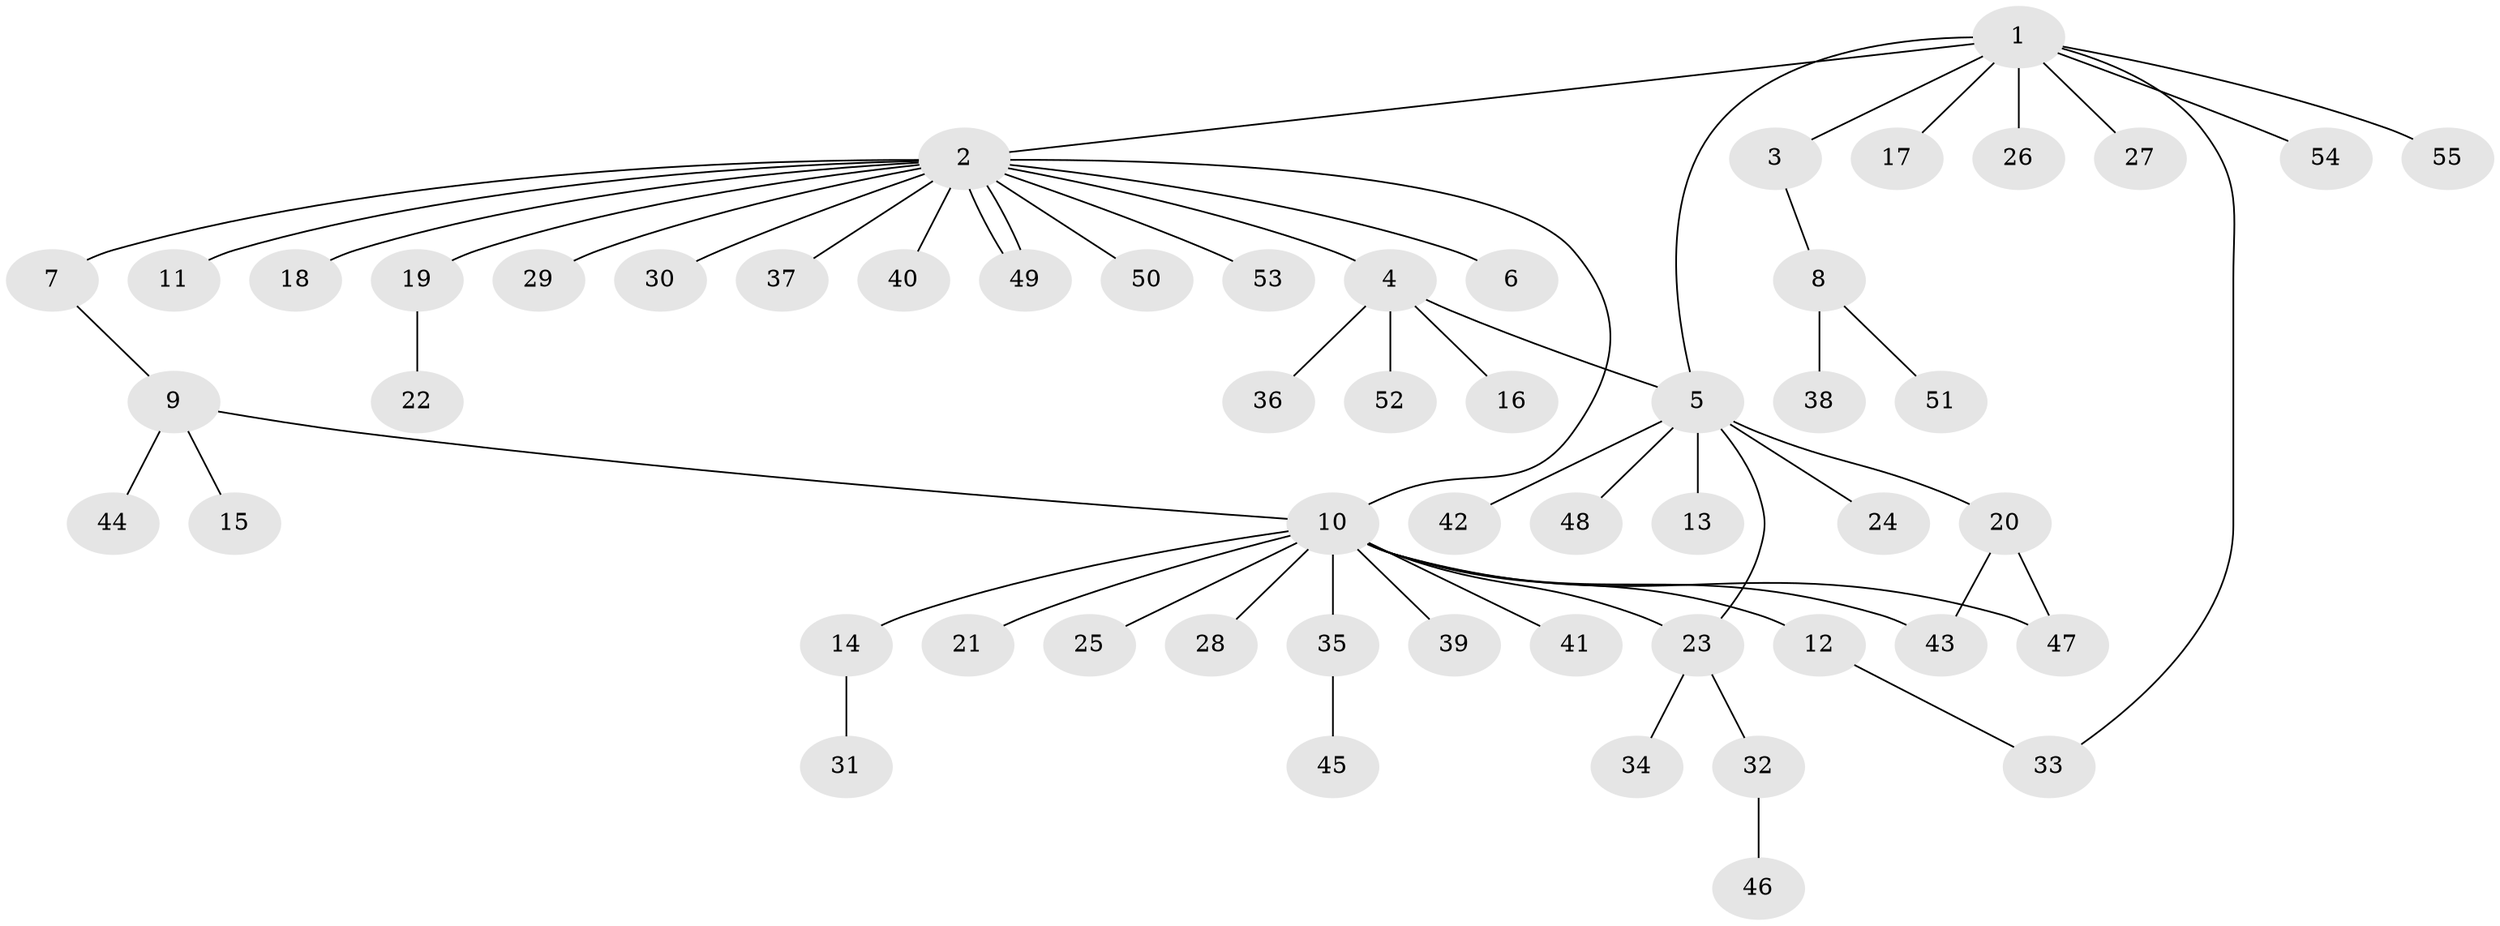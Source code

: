 // Generated by graph-tools (version 1.1) at 2025/35/03/09/25 02:35:21]
// undirected, 55 vertices, 61 edges
graph export_dot {
graph [start="1"]
  node [color=gray90,style=filled];
  1;
  2;
  3;
  4;
  5;
  6;
  7;
  8;
  9;
  10;
  11;
  12;
  13;
  14;
  15;
  16;
  17;
  18;
  19;
  20;
  21;
  22;
  23;
  24;
  25;
  26;
  27;
  28;
  29;
  30;
  31;
  32;
  33;
  34;
  35;
  36;
  37;
  38;
  39;
  40;
  41;
  42;
  43;
  44;
  45;
  46;
  47;
  48;
  49;
  50;
  51;
  52;
  53;
  54;
  55;
  1 -- 2;
  1 -- 3;
  1 -- 5;
  1 -- 17;
  1 -- 26;
  1 -- 27;
  1 -- 33;
  1 -- 54;
  1 -- 55;
  2 -- 4;
  2 -- 6;
  2 -- 7;
  2 -- 10;
  2 -- 11;
  2 -- 18;
  2 -- 19;
  2 -- 29;
  2 -- 30;
  2 -- 37;
  2 -- 40;
  2 -- 49;
  2 -- 49;
  2 -- 50;
  2 -- 53;
  3 -- 8;
  4 -- 5;
  4 -- 16;
  4 -- 36;
  4 -- 52;
  5 -- 13;
  5 -- 20;
  5 -- 23;
  5 -- 24;
  5 -- 42;
  5 -- 48;
  7 -- 9;
  8 -- 38;
  8 -- 51;
  9 -- 10;
  9 -- 15;
  9 -- 44;
  10 -- 12;
  10 -- 14;
  10 -- 21;
  10 -- 23;
  10 -- 25;
  10 -- 28;
  10 -- 35;
  10 -- 39;
  10 -- 41;
  10 -- 43;
  10 -- 47;
  12 -- 33;
  14 -- 31;
  19 -- 22;
  20 -- 43;
  20 -- 47;
  23 -- 32;
  23 -- 34;
  32 -- 46;
  35 -- 45;
}
